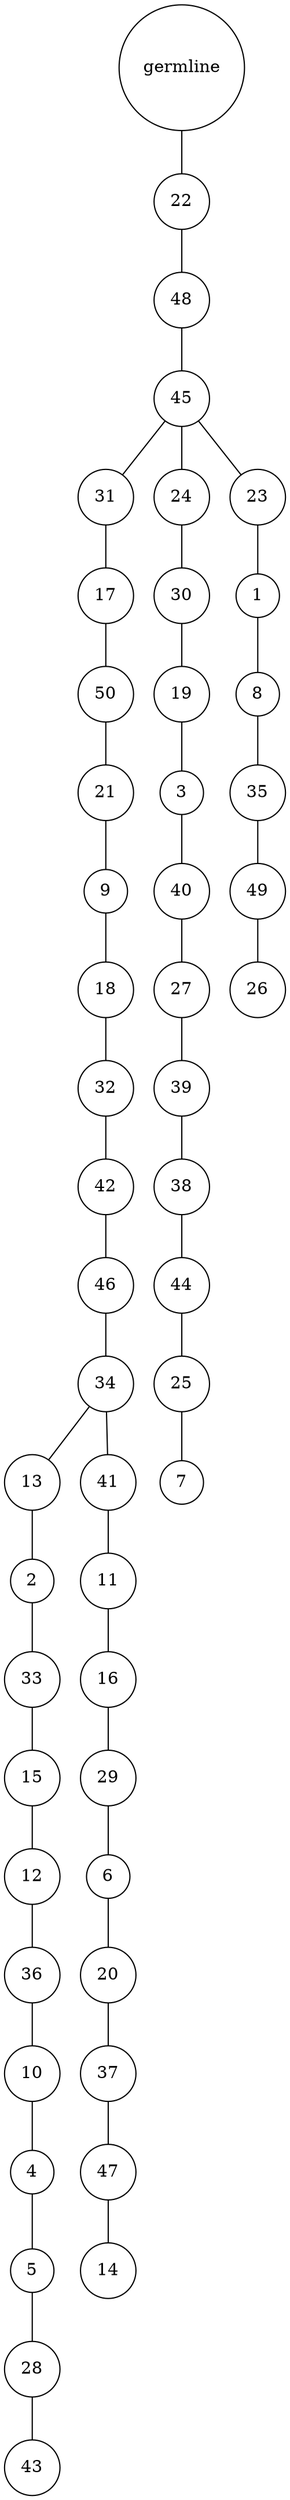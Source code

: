 graph {
	rankdir=UD;
	splines=line;
	node [shape=circle]
	"0x7f29a0adcc40" [label="germline"];
	"0x7f29a0adcc70" [label="22"];
	"0x7f29a0adcc40" -- "0x7f29a0adcc70" ;
	"0x7f29a0adcca0" [label="48"];
	"0x7f29a0adcc70" -- "0x7f29a0adcca0" ;
	"0x7f29a0adccd0" [label="45"];
	"0x7f29a0adcca0" -- "0x7f29a0adccd0" ;
	"0x7f29a0adcd00" [label="31"];
	"0x7f29a0adccd0" -- "0x7f29a0adcd00" ;
	"0x7f29a0adcd30" [label="17"];
	"0x7f29a0adcd00" -- "0x7f29a0adcd30" ;
	"0x7f29a0adcd60" [label="50"];
	"0x7f29a0adcd30" -- "0x7f29a0adcd60" ;
	"0x7f29a0adcd90" [label="21"];
	"0x7f29a0adcd60" -- "0x7f29a0adcd90" ;
	"0x7f29a0adcdc0" [label="9"];
	"0x7f29a0adcd90" -- "0x7f29a0adcdc0" ;
	"0x7f29a0adcdf0" [label="18"];
	"0x7f29a0adcdc0" -- "0x7f29a0adcdf0" ;
	"0x7f29a0adce20" [label="32"];
	"0x7f29a0adcdf0" -- "0x7f29a0adce20" ;
	"0x7f29a0adce50" [label="42"];
	"0x7f29a0adce20" -- "0x7f29a0adce50" ;
	"0x7f29a0adce80" [label="46"];
	"0x7f29a0adce50" -- "0x7f29a0adce80" ;
	"0x7f29a0adceb0" [label="34"];
	"0x7f29a0adce80" -- "0x7f29a0adceb0" ;
	"0x7f29a0adcee0" [label="13"];
	"0x7f29a0adceb0" -- "0x7f29a0adcee0" ;
	"0x7f29a0adcf10" [label="2"];
	"0x7f29a0adcee0" -- "0x7f29a0adcf10" ;
	"0x7f29a0adcf40" [label="33"];
	"0x7f29a0adcf10" -- "0x7f29a0adcf40" ;
	"0x7f29a0adcf70" [label="15"];
	"0x7f29a0adcf40" -- "0x7f29a0adcf70" ;
	"0x7f29a0adcfa0" [label="12"];
	"0x7f29a0adcf70" -- "0x7f29a0adcfa0" ;
	"0x7f29a0adcfd0" [label="36"];
	"0x7f29a0adcfa0" -- "0x7f29a0adcfd0" ;
	"0x7f29a0a68040" [label="10"];
	"0x7f29a0adcfd0" -- "0x7f29a0a68040" ;
	"0x7f29a0a68070" [label="4"];
	"0x7f29a0a68040" -- "0x7f29a0a68070" ;
	"0x7f29a0a680a0" [label="5"];
	"0x7f29a0a68070" -- "0x7f29a0a680a0" ;
	"0x7f29a0a680d0" [label="28"];
	"0x7f29a0a680a0" -- "0x7f29a0a680d0" ;
	"0x7f29a0a68100" [label="43"];
	"0x7f29a0a680d0" -- "0x7f29a0a68100" ;
	"0x7f29a0a68130" [label="41"];
	"0x7f29a0adceb0" -- "0x7f29a0a68130" ;
	"0x7f29a0a68160" [label="11"];
	"0x7f29a0a68130" -- "0x7f29a0a68160" ;
	"0x7f29a0a68190" [label="16"];
	"0x7f29a0a68160" -- "0x7f29a0a68190" ;
	"0x7f29a0a681c0" [label="29"];
	"0x7f29a0a68190" -- "0x7f29a0a681c0" ;
	"0x7f29a0a681f0" [label="6"];
	"0x7f29a0a681c0" -- "0x7f29a0a681f0" ;
	"0x7f29a0a68220" [label="20"];
	"0x7f29a0a681f0" -- "0x7f29a0a68220" ;
	"0x7f29a0a68250" [label="37"];
	"0x7f29a0a68220" -- "0x7f29a0a68250" ;
	"0x7f29a0a68280" [label="47"];
	"0x7f29a0a68250" -- "0x7f29a0a68280" ;
	"0x7f29a0a682b0" [label="14"];
	"0x7f29a0a68280" -- "0x7f29a0a682b0" ;
	"0x7f29a0a682e0" [label="24"];
	"0x7f29a0adccd0" -- "0x7f29a0a682e0" ;
	"0x7f29a0a68310" [label="30"];
	"0x7f29a0a682e0" -- "0x7f29a0a68310" ;
	"0x7f29a0a68340" [label="19"];
	"0x7f29a0a68310" -- "0x7f29a0a68340" ;
	"0x7f29a0a68370" [label="3"];
	"0x7f29a0a68340" -- "0x7f29a0a68370" ;
	"0x7f29a0a683a0" [label="40"];
	"0x7f29a0a68370" -- "0x7f29a0a683a0" ;
	"0x7f29a0a683d0" [label="27"];
	"0x7f29a0a683a0" -- "0x7f29a0a683d0" ;
	"0x7f29a0a68400" [label="39"];
	"0x7f29a0a683d0" -- "0x7f29a0a68400" ;
	"0x7f29a0a68430" [label="38"];
	"0x7f29a0a68400" -- "0x7f29a0a68430" ;
	"0x7f29a0a68460" [label="44"];
	"0x7f29a0a68430" -- "0x7f29a0a68460" ;
	"0x7f29a0a68490" [label="25"];
	"0x7f29a0a68460" -- "0x7f29a0a68490" ;
	"0x7f29a0a684c0" [label="7"];
	"0x7f29a0a68490" -- "0x7f29a0a684c0" ;
	"0x7f29a0a684f0" [label="23"];
	"0x7f29a0adccd0" -- "0x7f29a0a684f0" ;
	"0x7f29a0a68520" [label="1"];
	"0x7f29a0a684f0" -- "0x7f29a0a68520" ;
	"0x7f29a0a68550" [label="8"];
	"0x7f29a0a68520" -- "0x7f29a0a68550" ;
	"0x7f29a0a68580" [label="35"];
	"0x7f29a0a68550" -- "0x7f29a0a68580" ;
	"0x7f29a0a685b0" [label="49"];
	"0x7f29a0a68580" -- "0x7f29a0a685b0" ;
	"0x7f29a0a685e0" [label="26"];
	"0x7f29a0a685b0" -- "0x7f29a0a685e0" ;
}
